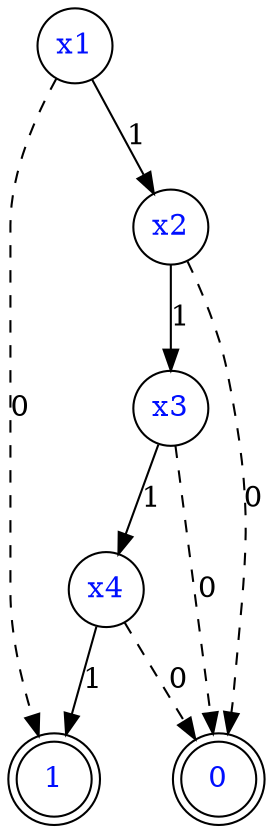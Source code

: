 digraph MyPlan {
  node [shape="circle", style="filled", fillcolor="white", 
  fontcolor="#000FFF", margin="0.01"];
  rankdir="TB";

  "0" [shape="doublecircle"];
  "1" [shape="doublecircle"];
  
  "x1"->"1"   [style="dashed", label="0"];
  "x1"->"x2"  [label="1"];
  "x2"->"0"   [style="dashed", label="0"];
  "x2"->"x3"  [label="1"];
  "x3"->"0"   [style="dashed", label="0", shape="doublecircle"];
  "x3"->"x4"  [label="1"];
  "x4"->"0"   [style="dashed", label="0", shape="doublecircle"];
  "x4"->"1"   [label="1", shape="doublecircle"];
}